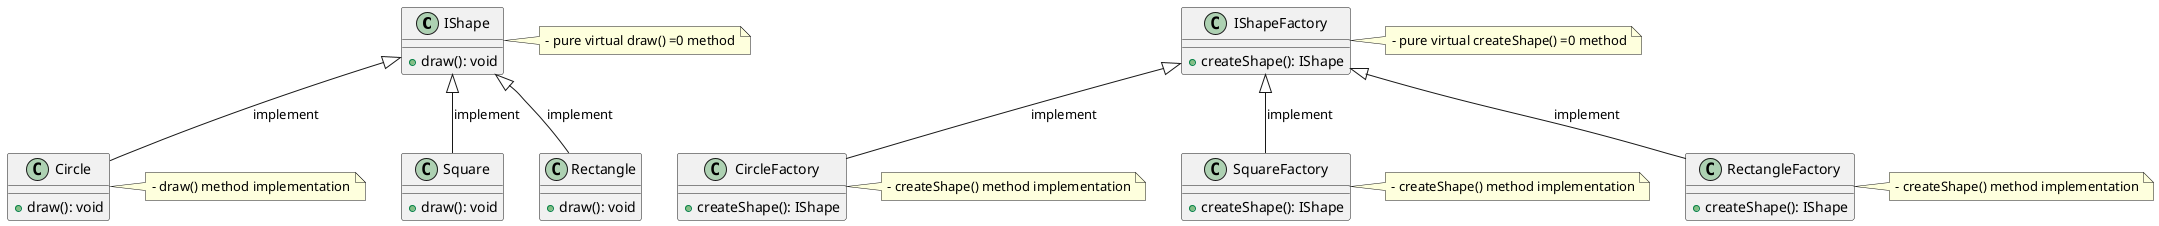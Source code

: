 @startuml

Class IShape {
    + draw(): void
}
note right of IShape
    - pure virtual draw() =0 method
end note
class Circle {
    + draw(): void
}
class Square {
    + draw(): void
}
class Rectangle {
    + draw(): void
}
IShape <|-- Circle : implement
IShape <|-- Square : implement
IShape <|-- Rectangle : implement
note right of Circle
    - draw() method implementation
end note

class IShapeFactory {
    + createShape(): IShape
}
note right of IShapeFactory
    - pure virtual createShape() =0 method
end note

class CircleFactory {
    + createShape(): IShape
}
class SquareFactory {
    + createShape(): IShape
}
class RectangleFactory {
    + createShape(): IShape
}

IShapeFactory <|-- CircleFactory : implement
IShapeFactory <|-- SquareFactory : implement
IShapeFactory <|-- RectangleFactory : implement
note right of CircleFactory
    - createShape() method implementation
end note
note right of SquareFactory
    - createShape() method implementation
end note
note right of RectangleFactory
    - createShape() method implementation
end note


@enduml
